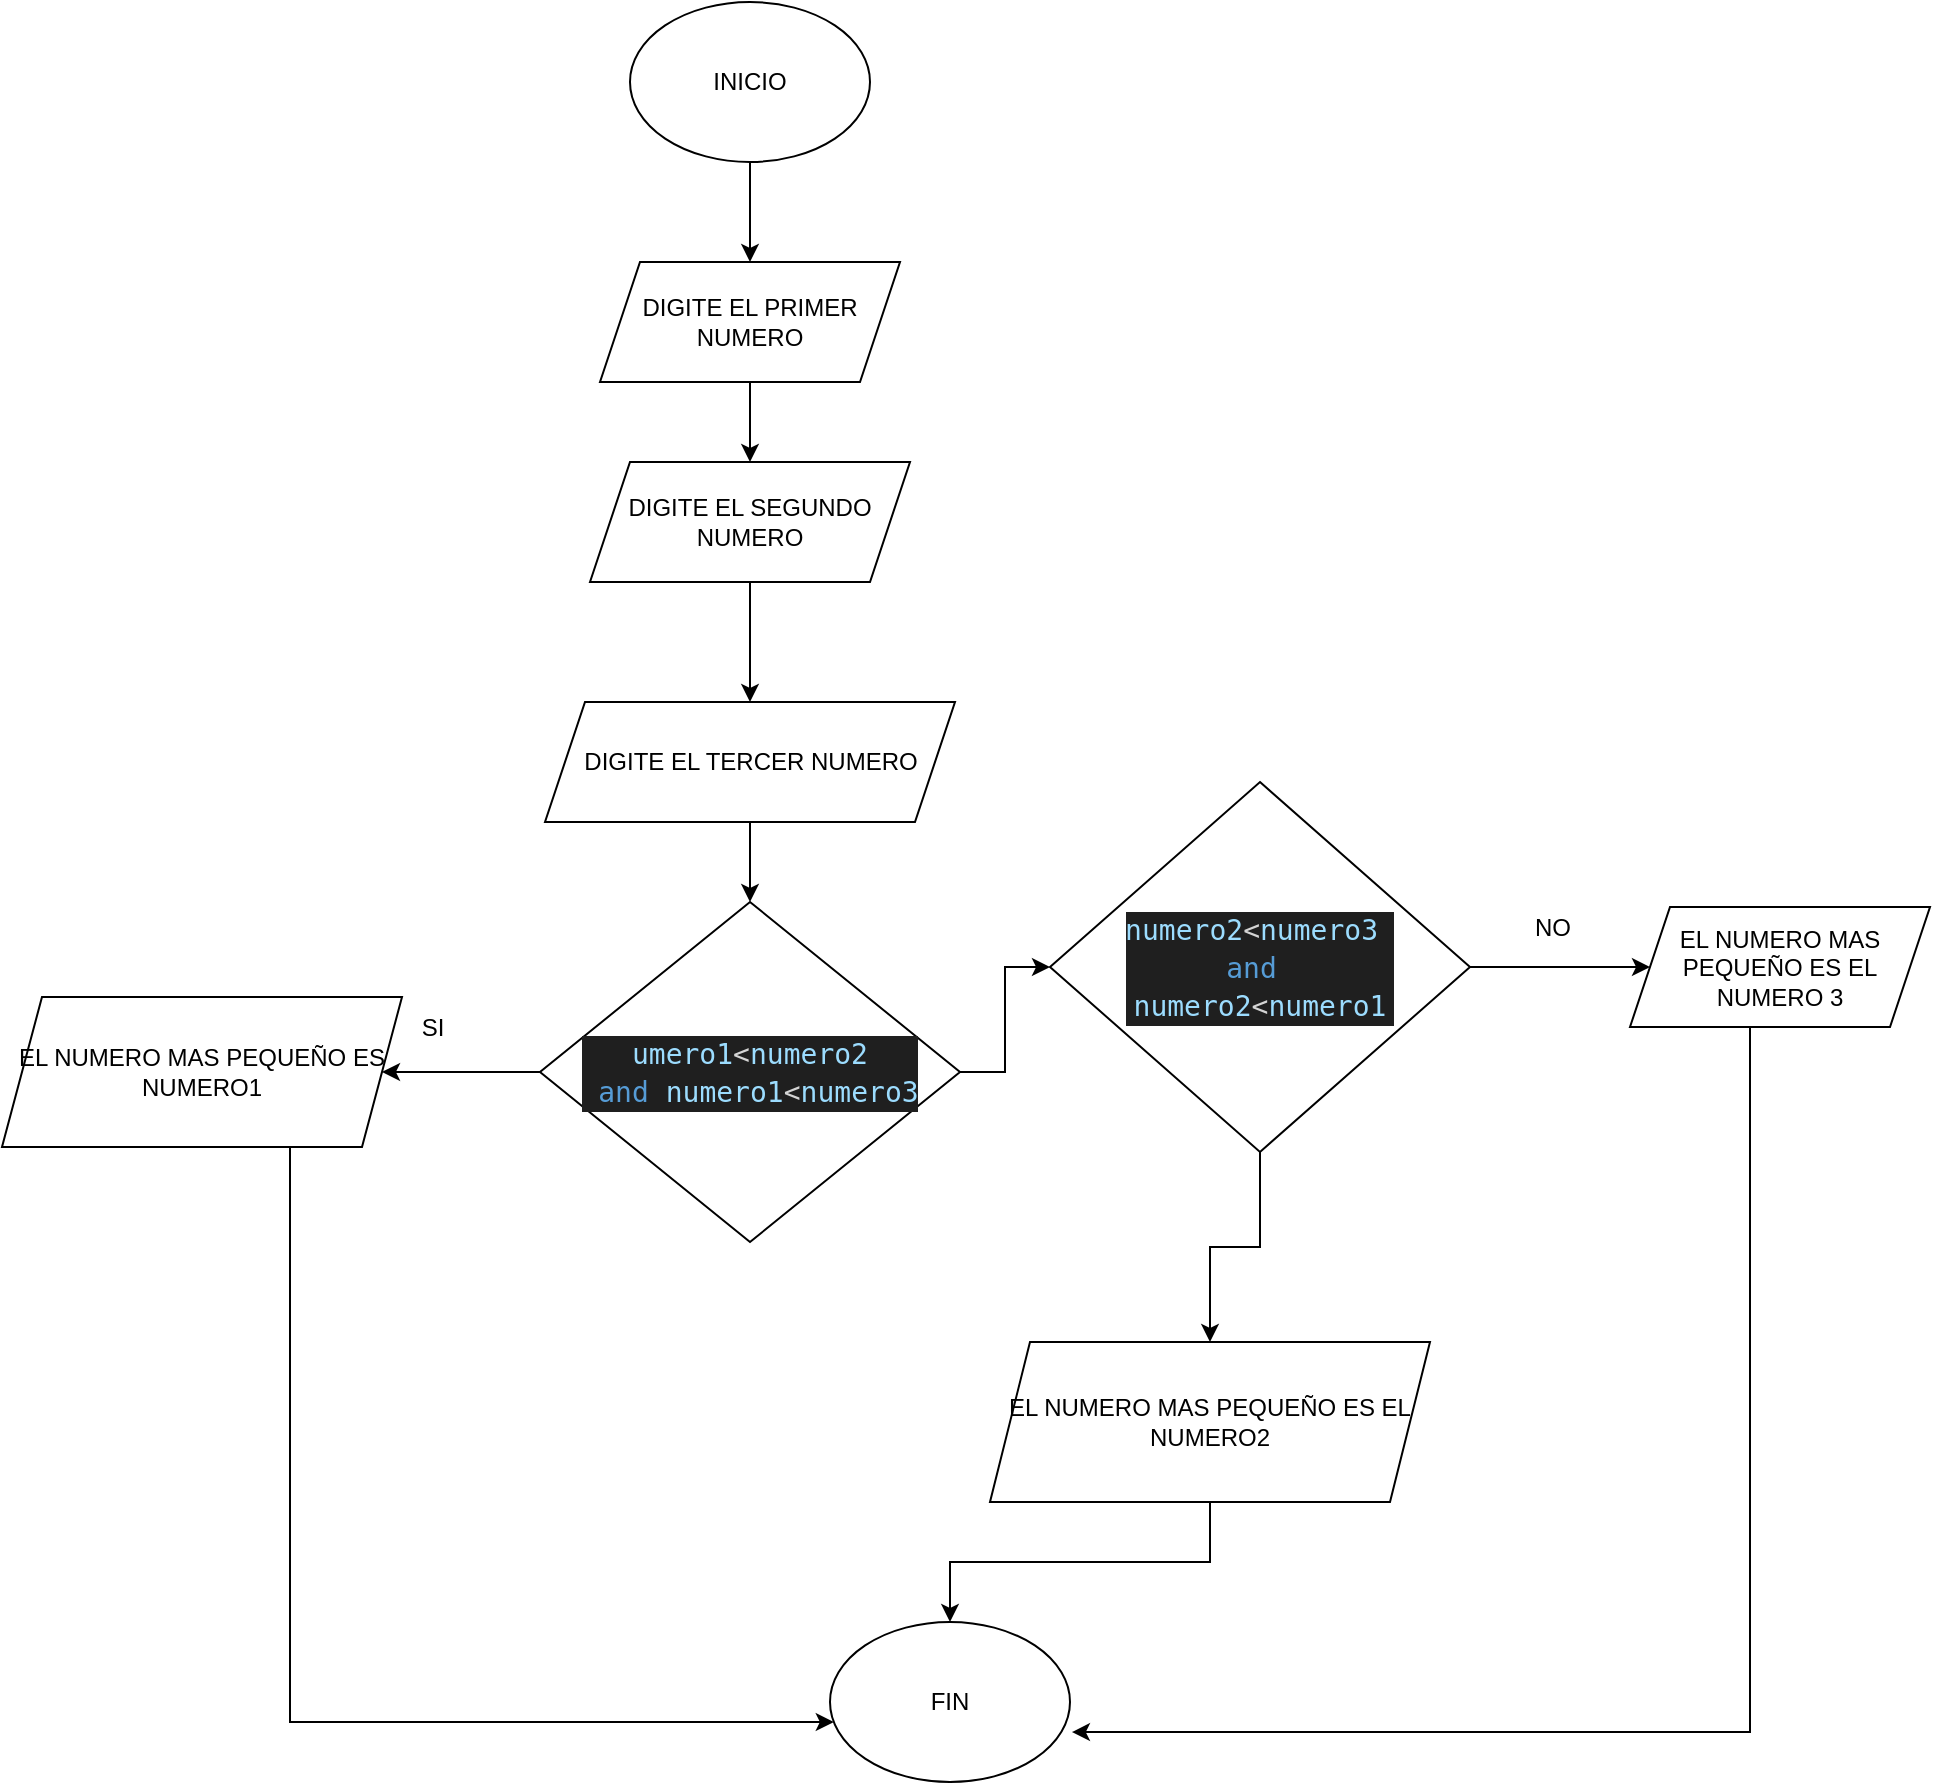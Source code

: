 <mxfile version="26.2.13">
  <diagram name="Página-1" id="CQhDHR9ghVoG3KZ6cApy">
    <mxGraphModel dx="1362" dy="795" grid="1" gridSize="10" guides="1" tooltips="1" connect="1" arrows="1" fold="1" page="1" pageScale="1" pageWidth="827" pageHeight="1169" math="0" shadow="0">
      <root>
        <mxCell id="0" />
        <mxCell id="1" parent="0" />
        <mxCell id="P5yH0mgyKWqApR0WP4b0-2" style="edgeStyle=orthogonalEdgeStyle;rounded=0;orthogonalLoop=1;jettySize=auto;html=1;" edge="1" parent="1" source="P5yH0mgyKWqApR0WP4b0-1" target="P5yH0mgyKWqApR0WP4b0-3">
          <mxGeometry relative="1" as="geometry">
            <mxPoint x="420" y="190" as="targetPoint" />
          </mxGeometry>
        </mxCell>
        <mxCell id="P5yH0mgyKWqApR0WP4b0-1" value="INICIO" style="ellipse;whiteSpace=wrap;html=1;" vertex="1" parent="1">
          <mxGeometry x="360" y="40" width="120" height="80" as="geometry" />
        </mxCell>
        <mxCell id="P5yH0mgyKWqApR0WP4b0-4" style="edgeStyle=orthogonalEdgeStyle;rounded=0;orthogonalLoop=1;jettySize=auto;html=1;" edge="1" parent="1" source="P5yH0mgyKWqApR0WP4b0-3" target="P5yH0mgyKWqApR0WP4b0-5">
          <mxGeometry relative="1" as="geometry">
            <mxPoint x="420" y="280" as="targetPoint" />
          </mxGeometry>
        </mxCell>
        <mxCell id="P5yH0mgyKWqApR0WP4b0-3" value="DIGITE EL PRIMER NUMERO" style="shape=parallelogram;perimeter=parallelogramPerimeter;whiteSpace=wrap;html=1;fixedSize=1;" vertex="1" parent="1">
          <mxGeometry x="345" y="170" width="150" height="60" as="geometry" />
        </mxCell>
        <mxCell id="P5yH0mgyKWqApR0WP4b0-6" style="edgeStyle=orthogonalEdgeStyle;rounded=0;orthogonalLoop=1;jettySize=auto;html=1;" edge="1" parent="1" source="P5yH0mgyKWqApR0WP4b0-5" target="P5yH0mgyKWqApR0WP4b0-7">
          <mxGeometry relative="1" as="geometry">
            <mxPoint x="420" y="380" as="targetPoint" />
          </mxGeometry>
        </mxCell>
        <mxCell id="P5yH0mgyKWqApR0WP4b0-5" value="DIGITE EL SEGUNDO NUMERO" style="shape=parallelogram;perimeter=parallelogramPerimeter;whiteSpace=wrap;html=1;fixedSize=1;" vertex="1" parent="1">
          <mxGeometry x="340" y="270" width="160" height="60" as="geometry" />
        </mxCell>
        <mxCell id="P5yH0mgyKWqApR0WP4b0-8" style="edgeStyle=orthogonalEdgeStyle;rounded=0;orthogonalLoop=1;jettySize=auto;html=1;" edge="1" parent="1" source="P5yH0mgyKWqApR0WP4b0-7" target="P5yH0mgyKWqApR0WP4b0-9">
          <mxGeometry relative="1" as="geometry">
            <mxPoint x="420" y="520" as="targetPoint" />
          </mxGeometry>
        </mxCell>
        <mxCell id="P5yH0mgyKWqApR0WP4b0-7" value="DIGITE EL TERCER NUMERO" style="shape=parallelogram;perimeter=parallelogramPerimeter;whiteSpace=wrap;html=1;fixedSize=1;" vertex="1" parent="1">
          <mxGeometry x="317.5" y="390" width="205" height="60" as="geometry" />
        </mxCell>
        <mxCell id="P5yH0mgyKWqApR0WP4b0-11" style="edgeStyle=orthogonalEdgeStyle;rounded=0;orthogonalLoop=1;jettySize=auto;html=1;" edge="1" parent="1" source="P5yH0mgyKWqApR0WP4b0-9" target="P5yH0mgyKWqApR0WP4b0-15">
          <mxGeometry relative="1" as="geometry">
            <mxPoint x="610" y="575" as="targetPoint" />
          </mxGeometry>
        </mxCell>
        <mxCell id="P5yH0mgyKWqApR0WP4b0-12" style="edgeStyle=orthogonalEdgeStyle;rounded=0;orthogonalLoop=1;jettySize=auto;html=1;" edge="1" parent="1" source="P5yH0mgyKWqApR0WP4b0-9" target="P5yH0mgyKWqApR0WP4b0-14">
          <mxGeometry relative="1" as="geometry">
            <mxPoint x="220" y="575" as="targetPoint" />
          </mxGeometry>
        </mxCell>
        <mxCell id="P5yH0mgyKWqApR0WP4b0-9" value="&lt;div style=&quot;color: rgb(204, 204, 204); background-color: rgb(31, 31, 31); font-family: &amp;quot;Droid Sans Mono&amp;quot;, &amp;quot;monospace&amp;quot;, monospace; font-weight: normal; font-size: 14px; line-height: 19px; white-space: pre;&quot;&gt;&lt;div&gt;&lt;span style=&quot;color: rgb(156, 220, 254);&quot;&gt;umero1&lt;/span&gt;&lt;span style=&quot;color: rgb(212, 212, 212);&quot;&gt;&amp;lt;&lt;/span&gt;&lt;span style=&quot;color: rgb(156, 220, 254);&quot;&gt;numero2&lt;/span&gt;&lt;span style=&quot;color: rgb(204, 204, 204);&quot;&gt;&lt;br&gt;&lt;/span&gt;&lt;/div&gt;&lt;div&gt;&lt;span style=&quot;color: rgb(204, 204, 204);&quot;&gt; &lt;/span&gt;&lt;span style=&quot;color: rgb(86, 156, 214);&quot;&gt;and&lt;/span&gt;&lt;span style=&quot;color: rgb(204, 204, 204);&quot;&gt; &lt;/span&gt;&lt;span style=&quot;color: rgb(156, 220, 254);&quot;&gt;numero1&lt;/span&gt;&lt;span style=&quot;color: rgb(212, 212, 212);&quot;&gt;&amp;lt;&lt;/span&gt;&lt;span style=&quot;color: rgb(156, 220, 254);&quot;&gt;numero3&lt;/span&gt;&lt;/div&gt;&lt;/div&gt;" style="rhombus;whiteSpace=wrap;html=1;" vertex="1" parent="1">
          <mxGeometry x="315" y="490" width="210" height="170" as="geometry" />
        </mxCell>
        <mxCell id="P5yH0mgyKWqApR0WP4b0-13" value="SI" style="text;html=1;align=center;verticalAlign=middle;resizable=0;points=[];autosize=1;strokeColor=none;fillColor=none;" vertex="1" parent="1">
          <mxGeometry x="246" y="538" width="30" height="30" as="geometry" />
        </mxCell>
        <mxCell id="P5yH0mgyKWqApR0WP4b0-14" value="EL NUMERO MAS PEQUEÑO ES NUMERO1" style="shape=parallelogram;perimeter=parallelogramPerimeter;whiteSpace=wrap;html=1;fixedSize=1;" vertex="1" parent="1">
          <mxGeometry x="46" y="537.5" width="200" height="75" as="geometry" />
        </mxCell>
        <mxCell id="P5yH0mgyKWqApR0WP4b0-16" style="edgeStyle=orthogonalEdgeStyle;rounded=0;orthogonalLoop=1;jettySize=auto;html=1;" edge="1" parent="1" source="P5yH0mgyKWqApR0WP4b0-15" target="P5yH0mgyKWqApR0WP4b0-18">
          <mxGeometry relative="1" as="geometry">
            <mxPoint x="890" y="522.5" as="targetPoint" />
          </mxGeometry>
        </mxCell>
        <mxCell id="P5yH0mgyKWqApR0WP4b0-19" style="edgeStyle=orthogonalEdgeStyle;rounded=0;orthogonalLoop=1;jettySize=auto;html=1;" edge="1" parent="1" source="P5yH0mgyKWqApR0WP4b0-15" target="P5yH0mgyKWqApR0WP4b0-20">
          <mxGeometry relative="1" as="geometry">
            <mxPoint x="680" y="740" as="targetPoint" />
          </mxGeometry>
        </mxCell>
        <mxCell id="P5yH0mgyKWqApR0WP4b0-15" value="&lt;div style=&quot;color: #cccccc;background-color: #1f1f1f;font-family: &#39;Droid Sans Mono&#39;, &#39;monospace&#39;, monospace;font-weight: normal;font-size: 14px;line-height: 19px;white-space: pre;&quot;&gt;&lt;div&gt;&lt;span style=&quot;color: #9cdcfe;&quot;&gt;numero2&lt;/span&gt;&lt;span style=&quot;color: #d4d4d4;&quot;&gt;&amp;lt;&lt;/span&gt;&lt;span style=&quot;color: #9cdcfe;&quot;&gt;numero3&lt;/span&gt;&lt;span style=&quot;color: #cccccc;&quot;&gt; &lt;/span&gt;&lt;/div&gt;&lt;div&gt;&lt;span style=&quot;color: #569cd6;&quot;&gt;and&lt;/span&gt;&lt;span style=&quot;color: #cccccc;&quot;&gt; &lt;/span&gt;&lt;/div&gt;&lt;div&gt;&lt;span style=&quot;color: #9cdcfe;&quot;&gt;numero2&lt;/span&gt;&lt;span style=&quot;color: #d4d4d4;&quot;&gt;&amp;lt;&lt;/span&gt;&lt;span style=&quot;color: #9cdcfe;&quot;&gt;numero1&lt;/span&gt;&lt;/div&gt;&lt;/div&gt;" style="rhombus;whiteSpace=wrap;html=1;" vertex="1" parent="1">
          <mxGeometry x="570" y="430" width="210" height="185" as="geometry" />
        </mxCell>
        <mxCell id="P5yH0mgyKWqApR0WP4b0-17" value="NO" style="text;html=1;align=center;verticalAlign=middle;resizable=0;points=[];autosize=1;strokeColor=none;fillColor=none;" vertex="1" parent="1">
          <mxGeometry x="801" y="488" width="40" height="30" as="geometry" />
        </mxCell>
        <mxCell id="P5yH0mgyKWqApR0WP4b0-18" value="EL NUMERO MAS PEQUEÑO ES EL NUMERO 3" style="shape=parallelogram;perimeter=parallelogramPerimeter;whiteSpace=wrap;html=1;fixedSize=1;" vertex="1" parent="1">
          <mxGeometry x="860" y="492.5" width="150" height="60" as="geometry" />
        </mxCell>
        <mxCell id="P5yH0mgyKWqApR0WP4b0-23" style="edgeStyle=orthogonalEdgeStyle;rounded=0;orthogonalLoop=1;jettySize=auto;html=1;entryX=0.5;entryY=0;entryDx=0;entryDy=0;" edge="1" parent="1" source="P5yH0mgyKWqApR0WP4b0-20" target="P5yH0mgyKWqApR0WP4b0-21">
          <mxGeometry relative="1" as="geometry" />
        </mxCell>
        <mxCell id="P5yH0mgyKWqApR0WP4b0-20" value="EL NUMERO MAS PEQUEÑO ES EL NUMERO2" style="shape=parallelogram;perimeter=parallelogramPerimeter;whiteSpace=wrap;html=1;fixedSize=1;" vertex="1" parent="1">
          <mxGeometry x="540" y="710" width="220" height="80" as="geometry" />
        </mxCell>
        <mxCell id="P5yH0mgyKWqApR0WP4b0-21" value="FIN" style="ellipse;whiteSpace=wrap;html=1;" vertex="1" parent="1">
          <mxGeometry x="460" y="850" width="120" height="80" as="geometry" />
        </mxCell>
        <mxCell id="P5yH0mgyKWqApR0WP4b0-22" style="edgeStyle=orthogonalEdgeStyle;rounded=0;orthogonalLoop=1;jettySize=auto;html=1;" edge="1" parent="1" source="P5yH0mgyKWqApR0WP4b0-14" target="P5yH0mgyKWqApR0WP4b0-21">
          <mxGeometry relative="1" as="geometry">
            <Array as="points">
              <mxPoint x="190" y="900" />
            </Array>
          </mxGeometry>
        </mxCell>
        <mxCell id="P5yH0mgyKWqApR0WP4b0-24" style="edgeStyle=orthogonalEdgeStyle;rounded=0;orthogonalLoop=1;jettySize=auto;html=1;entryX=1.008;entryY=0.688;entryDx=0;entryDy=0;entryPerimeter=0;" edge="1" parent="1" source="P5yH0mgyKWqApR0WP4b0-18" target="P5yH0mgyKWqApR0WP4b0-21">
          <mxGeometry relative="1" as="geometry">
            <Array as="points">
              <mxPoint x="920" y="905" />
            </Array>
          </mxGeometry>
        </mxCell>
      </root>
    </mxGraphModel>
  </diagram>
</mxfile>
